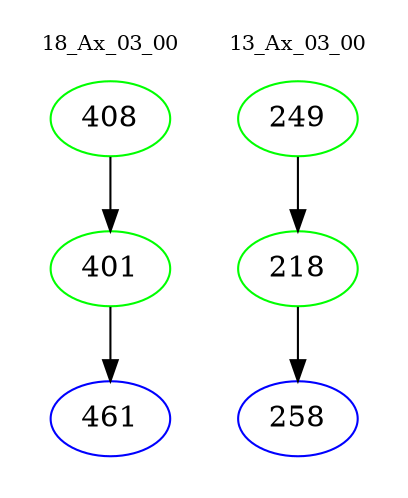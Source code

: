 digraph{
subgraph cluster_0 {
color = white
label = "18_Ax_03_00";
fontsize=10;
T0_408 [label="408", color="green"]
T0_408 -> T0_401 [color="black"]
T0_401 [label="401", color="green"]
T0_401 -> T0_461 [color="black"]
T0_461 [label="461", color="blue"]
}
subgraph cluster_1 {
color = white
label = "13_Ax_03_00";
fontsize=10;
T1_249 [label="249", color="green"]
T1_249 -> T1_218 [color="black"]
T1_218 [label="218", color="green"]
T1_218 -> T1_258 [color="black"]
T1_258 [label="258", color="blue"]
}
}
